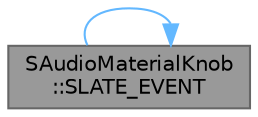 digraph "SAudioMaterialKnob::SLATE_EVENT"
{
 // INTERACTIVE_SVG=YES
 // LATEX_PDF_SIZE
  bgcolor="transparent";
  edge [fontname=Helvetica,fontsize=10,labelfontname=Helvetica,labelfontsize=10];
  node [fontname=Helvetica,fontsize=10,shape=box,height=0.2,width=0.4];
  rankdir="LR";
  Node1 [id="Node000001",label="SAudioMaterialKnob\l::SLATE_EVENT",height=0.2,width=0.4,color="gray40", fillcolor="grey60", style="filled", fontcolor="black",tooltip="Invoked when the mouse is pressed and a capture begins."];
  Node1 -> Node1 [id="edge1_Node000001_Node000001",color="steelblue1",style="solid",tooltip=" "];
}
